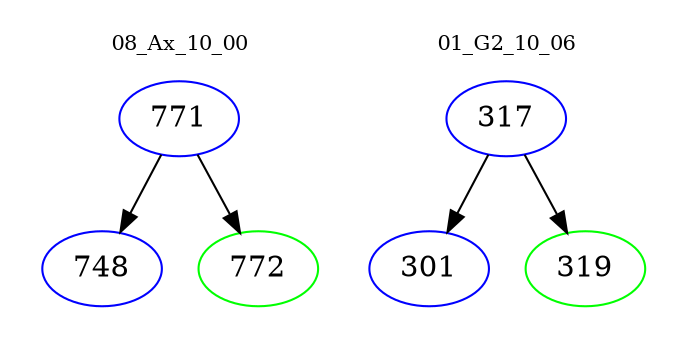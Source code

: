 digraph{
subgraph cluster_0 {
color = white
label = "08_Ax_10_00";
fontsize=10;
T0_771 [label="771", color="blue"]
T0_771 -> T0_748 [color="black"]
T0_748 [label="748", color="blue"]
T0_771 -> T0_772 [color="black"]
T0_772 [label="772", color="green"]
}
subgraph cluster_1 {
color = white
label = "01_G2_10_06";
fontsize=10;
T1_317 [label="317", color="blue"]
T1_317 -> T1_301 [color="black"]
T1_301 [label="301", color="blue"]
T1_317 -> T1_319 [color="black"]
T1_319 [label="319", color="green"]
}
}
